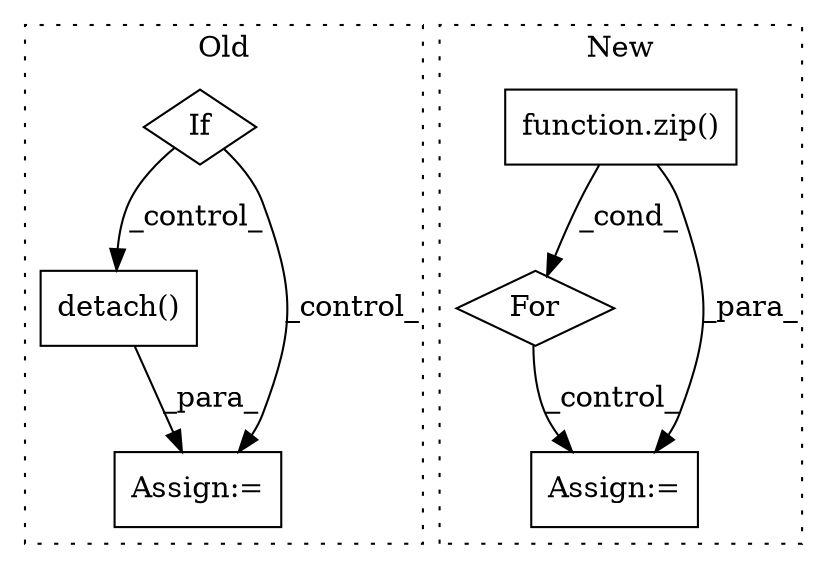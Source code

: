 digraph G {
subgraph cluster0 {
1 [label="detach()" a="75" s="4636" l="16" shape="box"];
5 [label="Assign:=" a="68" s="4631" l="3" shape="box"];
6 [label="If" a="96" s="4576" l="3" shape="diamond"];
label = "Old";
style="dotted";
}
subgraph cluster1 {
2 [label="function.zip()" a="75" s="5030,5060" l="4,1" shape="box"];
3 [label="For" a="107" s="5015,5061" l="4,14" shape="diamond"];
4 [label="Assign:=" a="68" s="5079" l="3" shape="box"];
label = "New";
style="dotted";
}
1 -> 5 [label="_para_"];
2 -> 4 [label="_para_"];
2 -> 3 [label="_cond_"];
3 -> 4 [label="_control_"];
6 -> 5 [label="_control_"];
6 -> 1 [label="_control_"];
}
